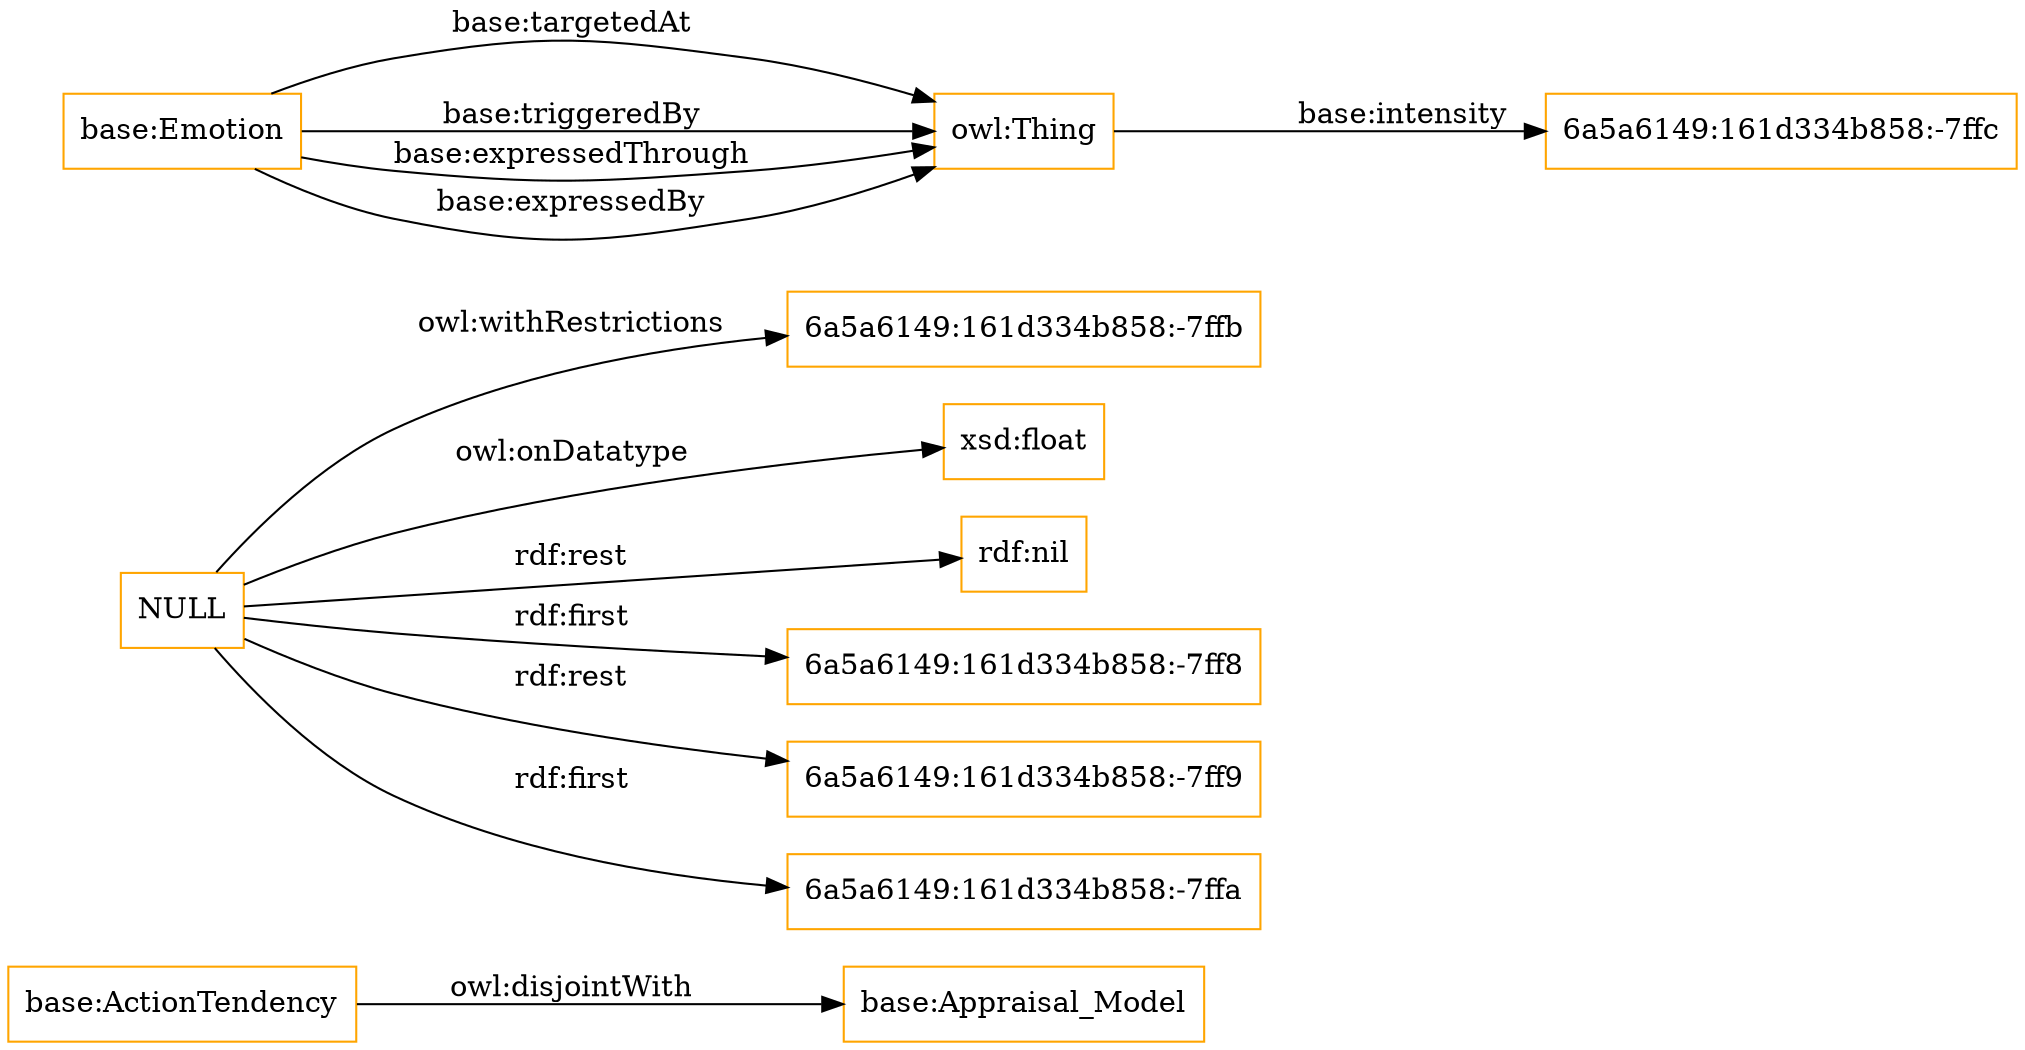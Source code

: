 digraph ar2dtool_diagram { 
rankdir=LR;
size="1501"
node [shape = rectangle, color="orange"]; "base:ActionTendency" "base:Appraisal_Model" ; /*classes style*/
	"base:ActionTendency" -> "base:Appraisal_Model" [ label = "owl:disjointWith" ];
	"NULL" -> "6a5a6149:161d334b858:-7ffb" [ label = "owl:withRestrictions" ];
	"NULL" -> "xsd:float" [ label = "owl:onDatatype" ];
	"NULL" -> "rdf:nil" [ label = "rdf:rest" ];
	"NULL" -> "6a5a6149:161d334b858:-7ff8" [ label = "rdf:first" ];
	"NULL" -> "6a5a6149:161d334b858:-7ff9" [ label = "rdf:rest" ];
	"NULL" -> "6a5a6149:161d334b858:-7ffa" [ label = "rdf:first" ];
	"base:Emotion" -> "owl:Thing" [ label = "base:targetedAt" ];
	"owl:Thing" -> "6a5a6149:161d334b858:-7ffc" [ label = "base:intensity" ];
	"base:Emotion" -> "owl:Thing" [ label = "base:triggeredBy" ];
	"base:Emotion" -> "owl:Thing" [ label = "base:expressedThrough" ];
	"base:Emotion" -> "owl:Thing" [ label = "base:expressedBy" ];

}
